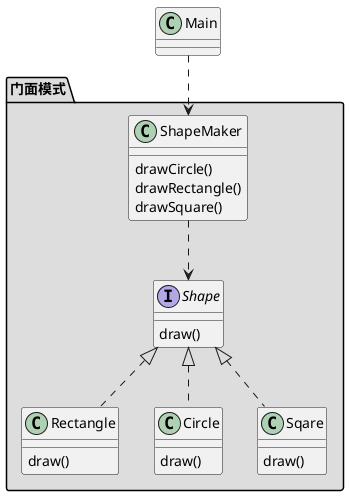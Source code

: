@startuml
package "门面模式" #DDDDDD {
    interface Shape{
        draw()
    }
    class Rectangle{
        draw()
    }
    class Circle{
        draw()
    }
    class Sqare{
        draw()
    }
    Rectangle .up.|>Shape
    Circle .up.|>Shape
    Sqare .up.|>Shape

    class ShapeMaker{
        drawCircle()
        drawRectangle()
        drawSquare()
    }
    ShapeMaker ..>Shape
}
class Main{
}

Main ..> ShapeMaker

@enduml